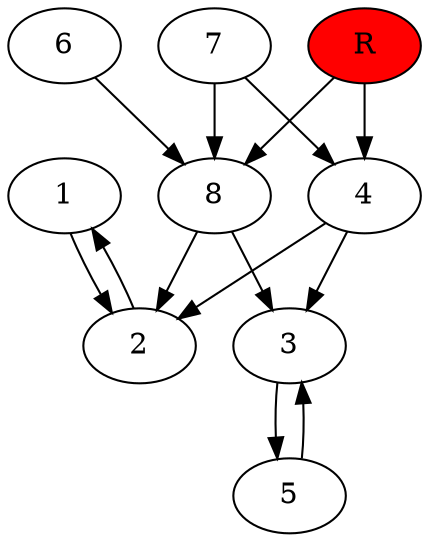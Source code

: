 digraph prb28369 {
	1
	2
	3
	4
	5
	6
	7
	8
	R [fillcolor="#ff0000" style=filled]
	1 -> 2
	2 -> 1
	3 -> 5
	4 -> 2
	4 -> 3
	5 -> 3
	6 -> 8
	7 -> 4
	7 -> 8
	8 -> 2
	8 -> 3
	R -> 4
	R -> 8
}
